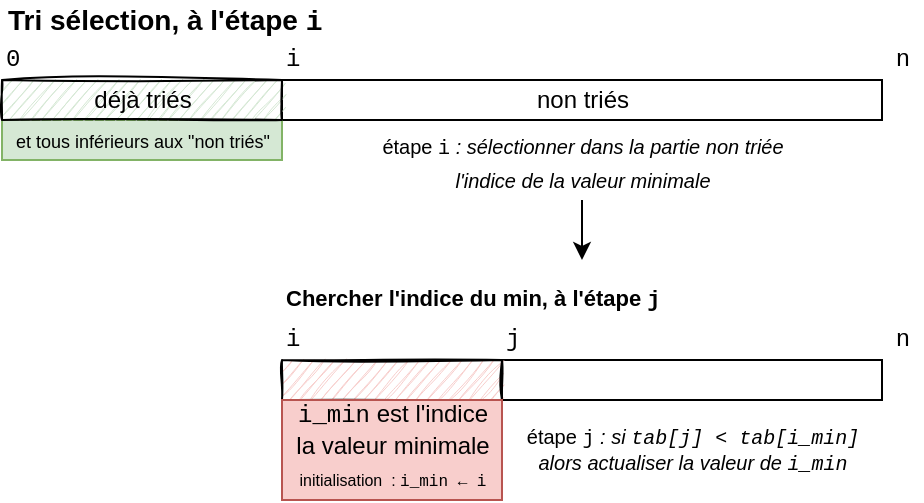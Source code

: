 <mxfile scale="4" border="0">
    <diagram id="_XF6_Xsw8ZZClXzvhntR" name="Page-1">
        <mxGraphModel dx="489" dy="332" grid="1" gridSize="10" guides="1" tooltips="1" connect="1" arrows="1" fold="1" page="1" pageScale="1" pageWidth="583" pageHeight="827" math="0" shadow="0">
            <root>
                <mxCell id="0"/>
                <mxCell id="1" parent="0"/>
                <mxCell id="3" value="" style="whiteSpace=wrap;html=1;rounded=0;fontFamily=Courier New;" parent="1" vertex="1">
                    <mxGeometry x="260" y="80" width="300" height="20" as="geometry"/>
                </mxCell>
                <mxCell id="4" value="0" style="text;html=1;align=left;verticalAlign=middle;resizable=0;points=[];autosize=1;strokeColor=none;fillColor=none;fontFamily=Courier New;" vertex="1" parent="1">
                    <mxGeometry x="120" y="60" width="20" height="20" as="geometry"/>
                </mxCell>
                <mxCell id="5" value="i" style="text;html=1;align=left;verticalAlign=middle;resizable=0;points=[];autosize=1;strokeColor=none;fillColor=none;fontFamily=Courier New;" vertex="1" parent="1">
                    <mxGeometry x="260" y="60" width="20" height="20" as="geometry"/>
                </mxCell>
                <mxCell id="6" value="n" style="text;html=1;align=center;verticalAlign=middle;resizable=0;points=[];autosize=1;strokeColor=none;fillColor=none;fontFamily=Courier New;" vertex="1" parent="1">
                    <mxGeometry x="560" y="60" width="20" height="20" as="geometry"/>
                </mxCell>
                <mxCell id="10" value="&lt;font face=&quot;Helvetica&quot;&gt;non triés&lt;/font&gt;" style="text;html=1;align=center;verticalAlign=middle;resizable=0;points=[];autosize=1;strokeColor=none;fillColor=none;fontFamily=Courier New;" vertex="1" parent="1">
                    <mxGeometry x="380" y="80" width="60" height="20" as="geometry"/>
                </mxCell>
                <mxCell id="12" value="i" style="text;html=1;align=left;verticalAlign=middle;resizable=0;points=[];autosize=1;strokeColor=none;fillColor=none;fontFamily=Courier New;" vertex="1" parent="1">
                    <mxGeometry x="260" y="200" width="20" height="20" as="geometry"/>
                </mxCell>
                <mxCell id="13" value="n" style="text;html=1;align=center;verticalAlign=middle;resizable=0;points=[];autosize=1;strokeColor=none;fillColor=none;fontFamily=Courier New;" vertex="1" parent="1">
                    <mxGeometry x="560" y="200" width="20" height="20" as="geometry"/>
                </mxCell>
                <mxCell id="14" value="j" style="text;html=1;align=left;verticalAlign=middle;resizable=0;points=[];autosize=1;strokeColor=none;fillColor=none;fontFamily=Courier New;" vertex="1" parent="1">
                    <mxGeometry x="370" y="200" width="20" height="20" as="geometry"/>
                </mxCell>
                <mxCell id="15" value="" style="whiteSpace=wrap;html=1;rounded=0;fontFamily=Courier New;" vertex="1" parent="1">
                    <mxGeometry x="370" y="220" width="190" height="20" as="geometry"/>
                </mxCell>
                <mxCell id="11" value="" style="whiteSpace=wrap;html=1;rounded=0;fontFamily=Courier New;fillColor=#f8cecc;strokeColor=#000000;sketch=1;" vertex="1" parent="1">
                    <mxGeometry x="260" y="220" width="110" height="20" as="geometry"/>
                </mxCell>
                <mxCell id="18" value="" style="group;fillColor=#d5e8d4;strokeColor=#82b366;container=0;" vertex="1" connectable="0" parent="1">
                    <mxGeometry x="120" y="100" width="140" height="20" as="geometry"/>
                </mxCell>
                <mxCell id="2" value="" style="rounded=0;whiteSpace=wrap;html=1;fontFamily=Courier New;fillColor=#d5e8d4;strokeColor=#000000;sketch=1;shadow=0;glass=0;" parent="1" vertex="1">
                    <mxGeometry x="120" y="80" width="140" height="20" as="geometry"/>
                </mxCell>
                <mxCell id="19" value="&lt;font face=&quot;Helvetica&quot; style=&quot;font-size: 14px&quot;&gt;Tri sélection, à l'étape &lt;/font&gt;&lt;font style=&quot;font-size: 14px&quot;&gt;i&lt;/font&gt;" style="text;html=1;align=left;verticalAlign=middle;resizable=0;points=[];autosize=1;strokeColor=none;fillColor=none;fontSize=14;fontFamily=Courier New;fontStyle=1" vertex="1" parent="1">
                    <mxGeometry x="121" y="40" width="170" height="20" as="geometry"/>
                </mxCell>
                <mxCell id="23" style="edgeStyle=none;html=1;fontFamily=Helvetica;fontSize=10;" edge="1" parent="1" source="21">
                    <mxGeometry relative="1" as="geometry">
                        <mxPoint x="410" y="170" as="targetPoint"/>
                    </mxGeometry>
                </mxCell>
                <mxCell id="21" value="&lt;span style=&quot;font-size: 10px&quot;&gt;&lt;span style=&quot;font-style: normal&quot;&gt;étape &lt;font face=&quot;Courier New&quot;&gt;i&lt;/font&gt;&amp;nbsp;&lt;/span&gt;: sélectionner dans la partie non triée&lt;br&gt;l'indice de&amp;nbsp;la valeur minimale&lt;br&gt;&lt;/span&gt;" style="text;html=1;align=center;verticalAlign=middle;resizable=0;points=[];autosize=1;strokeColor=none;fillColor=none;fontSize=14;fontFamily=Helvetica;fontStyle=2" vertex="1" parent="1">
                    <mxGeometry x="300" y="100" width="220" height="40" as="geometry"/>
                </mxCell>
                <mxCell id="8" value="&lt;font face=&quot;Helvetica&quot; style=&quot;font-size: 9px&quot;&gt;et tous inférieurs aux &quot;non triés&quot;&lt;/font&gt;" style="text;html=1;align=center;verticalAlign=middle;resizable=0;points=[];autosize=1;strokeColor=none;fillColor=none;fontFamily=Helvetica;" vertex="1" parent="1">
                    <mxGeometry x="120" y="100" width="140" height="20" as="geometry"/>
                </mxCell>
                <mxCell id="24" value="&lt;font face=&quot;Helvetica&quot; style=&quot;font-size: 11px&quot;&gt;Chercher l'indice du min, à l'étape &lt;/font&gt;&lt;font style=&quot;font-size: 11px&quot;&gt;j&lt;/font&gt;" style="text;html=1;align=left;verticalAlign=middle;resizable=0;points=[];autosize=1;strokeColor=none;fillColor=none;fontSize=11;fontFamily=Courier New;fontStyle=1" vertex="1" parent="1">
                    <mxGeometry x="260" y="180" width="200" height="20" as="geometry"/>
                </mxCell>
                <mxCell id="25" value="&lt;span style=&quot;font-style: normal&quot;&gt;&lt;font face=&quot;Helvetica&quot; style=&quot;font-size: 10px&quot;&gt;étape &lt;/font&gt;&lt;font style=&quot;font-size: 10px&quot;&gt;j&lt;/font&gt;&lt;/span&gt;&lt;font face=&quot;Helvetica&quot; style=&quot;font-size: 10px&quot;&gt;&amp;nbsp;: si &lt;/font&gt;&lt;font style=&quot;font-size: 10px&quot;&gt;tab[j] &amp;lt;&amp;nbsp;tab[i_min]&lt;br style=&quot;font-size: 10px&quot;&gt;&lt;div style=&quot;font-size: 10px&quot;&gt;&lt;span style=&quot;font-size: 10px&quot;&gt;&lt;font face=&quot;Helvetica&quot;&gt;alors actualiser la valeur de &lt;/font&gt;i_min&lt;/span&gt;&lt;/div&gt;&lt;/font&gt;" style="text;html=1;align=center;verticalAlign=middle;resizable=0;points=[];autosize=1;strokeColor=none;fillColor=none;fontSize=10;fontFamily=Courier New;fontStyle=2" vertex="1" parent="1">
                    <mxGeometry x="375" y="250" width="180" height="30" as="geometry"/>
                </mxCell>
                <mxCell id="7" value="&lt;font face=&quot;Helvetica&quot;&gt;déjà triés&lt;/font&gt;" style="text;html=1;align=center;verticalAlign=middle;resizable=0;points=[];autosize=1;strokeColor=none;fillColor=none;fontFamily=Courier New;" vertex="1" parent="1">
                    <mxGeometry x="160" y="80" width="60" height="20" as="geometry"/>
                </mxCell>
                <mxCell id="31" value="" style="group;fillColor=#f8cecc;strokeColor=#b85450;" vertex="1" connectable="0" parent="1">
                    <mxGeometry x="260" y="240" width="110" height="50" as="geometry"/>
                </mxCell>
                <mxCell id="17" value="i_min&lt;font face=&quot;Helvetica&quot;&gt; est l'indice&lt;br&gt;la valeur minimale&lt;/font&gt;" style="text;html=1;align=center;verticalAlign=middle;resizable=0;points=[];autosize=1;fontFamily=Courier New;" vertex="1" parent="31">
                    <mxGeometry width="110" height="30" as="geometry"/>
                </mxCell>
                <mxCell id="30" value="&lt;font face=&quot;Helvetica&quot; style=&quot;font-size: 8px;&quot;&gt;initialisation&amp;nbsp;&amp;nbsp;:&amp;nbsp;&lt;/font&gt;&lt;span style=&quot;font-family: &amp;quot;courier new&amp;quot;; font-size: 8px;&quot;&gt;i_min ← i&lt;/span&gt;" style="text;html=1;align=center;verticalAlign=middle;resizable=0;points=[];autosize=1;fontSize=8;fontFamily=Courier New;" vertex="1" parent="31">
                    <mxGeometry y="30" width="110" height="20" as="geometry"/>
                </mxCell>
            </root>
        </mxGraphModel>
    </diagram>
</mxfile>
